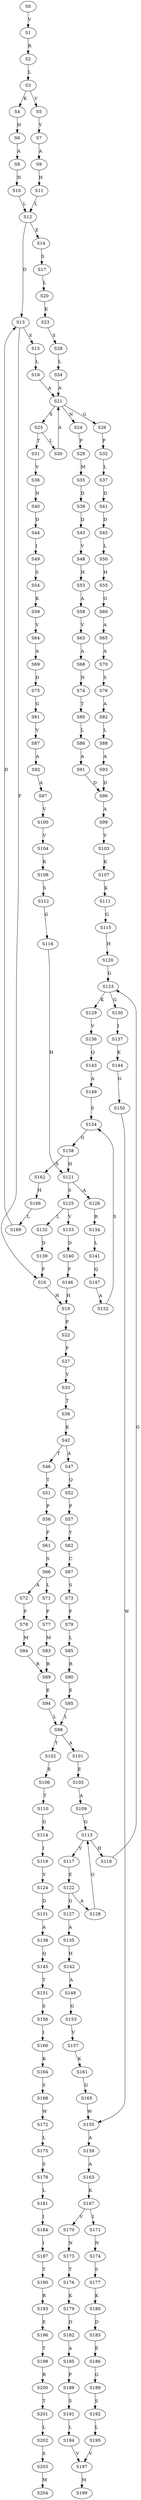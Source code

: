 strict digraph  {
	S0 -> S1 [ label = V ];
	S1 -> S2 [ label = R ];
	S2 -> S3 [ label = L ];
	S3 -> S4 [ label = K ];
	S3 -> S5 [ label = V ];
	S4 -> S6 [ label = H ];
	S5 -> S7 [ label = Y ];
	S6 -> S8 [ label = A ];
	S7 -> S9 [ label = A ];
	S8 -> S10 [ label = H ];
	S9 -> S11 [ label = H ];
	S10 -> S12 [ label = L ];
	S11 -> S12 [ label = L ];
	S12 -> S13 [ label = D ];
	S12 -> S14 [ label = E ];
	S13 -> S15 [ label = S ];
	S13 -> S16 [ label = F ];
	S14 -> S17 [ label = S ];
	S15 -> S18 [ label = L ];
	S16 -> S19 [ label = H ];
	S17 -> S20 [ label = L ];
	S18 -> S21 [ label = A ];
	S19 -> S22 [ label = P ];
	S20 -> S23 [ label = K ];
	S21 -> S24 [ label = N ];
	S21 -> S25 [ label = S ];
	S21 -> S26 [ label = G ];
	S22 -> S27 [ label = F ];
	S23 -> S28 [ label = S ];
	S24 -> S29 [ label = P ];
	S25 -> S30 [ label = L ];
	S25 -> S31 [ label = T ];
	S26 -> S32 [ label = P ];
	S27 -> S33 [ label = Y ];
	S28 -> S34 [ label = L ];
	S29 -> S35 [ label = M ];
	S30 -> S21 [ label = A ];
	S31 -> S36 [ label = V ];
	S32 -> S37 [ label = L ];
	S33 -> S38 [ label = T ];
	S34 -> S21 [ label = A ];
	S35 -> S39 [ label = D ];
	S36 -> S40 [ label = N ];
	S37 -> S41 [ label = D ];
	S38 -> S42 [ label = K ];
	S39 -> S43 [ label = D ];
	S40 -> S44 [ label = D ];
	S41 -> S45 [ label = D ];
	S42 -> S46 [ label = T ];
	S42 -> S47 [ label = A ];
	S43 -> S48 [ label = V ];
	S44 -> S49 [ label = I ];
	S45 -> S50 [ label = L ];
	S46 -> S51 [ label = T ];
	S47 -> S52 [ label = Q ];
	S48 -> S53 [ label = H ];
	S49 -> S54 [ label = S ];
	S50 -> S55 [ label = H ];
	S51 -> S56 [ label = P ];
	S52 -> S57 [ label = P ];
	S53 -> S58 [ label = A ];
	S54 -> S59 [ label = K ];
	S55 -> S60 [ label = G ];
	S56 -> S61 [ label = F ];
	S57 -> S62 [ label = Y ];
	S58 -> S63 [ label = V ];
	S59 -> S64 [ label = V ];
	S60 -> S65 [ label = A ];
	S61 -> S66 [ label = S ];
	S62 -> S67 [ label = C ];
	S63 -> S68 [ label = A ];
	S64 -> S69 [ label = A ];
	S65 -> S70 [ label = A ];
	S66 -> S71 [ label = L ];
	S66 -> S72 [ label = A ];
	S67 -> S73 [ label = S ];
	S68 -> S74 [ label = N ];
	S69 -> S75 [ label = D ];
	S70 -> S76 [ label = S ];
	S71 -> S77 [ label = F ];
	S72 -> S78 [ label = F ];
	S73 -> S79 [ label = F ];
	S74 -> S80 [ label = T ];
	S75 -> S81 [ label = G ];
	S76 -> S82 [ label = A ];
	S77 -> S83 [ label = M ];
	S78 -> S84 [ label = M ];
	S79 -> S85 [ label = L ];
	S80 -> S86 [ label = L ];
	S81 -> S87 [ label = V ];
	S82 -> S88 [ label = L ];
	S83 -> S89 [ label = R ];
	S84 -> S89 [ label = R ];
	S85 -> S90 [ label = R ];
	S86 -> S91 [ label = A ];
	S87 -> S92 [ label = A ];
	S88 -> S93 [ label = A ];
	S89 -> S94 [ label = E ];
	S90 -> S95 [ label = E ];
	S91 -> S96 [ label = D ];
	S92 -> S97 [ label = A ];
	S93 -> S96 [ label = D ];
	S94 -> S98 [ label = L ];
	S95 -> S98 [ label = L ];
	S96 -> S99 [ label = A ];
	S97 -> S100 [ label = V ];
	S98 -> S101 [ label = A ];
	S98 -> S102 [ label = T ];
	S99 -> S103 [ label = V ];
	S100 -> S104 [ label = V ];
	S101 -> S105 [ label = E ];
	S102 -> S106 [ label = E ];
	S103 -> S107 [ label = K ];
	S104 -> S108 [ label = K ];
	S105 -> S109 [ label = A ];
	S106 -> S110 [ label = T ];
	S107 -> S111 [ label = K ];
	S108 -> S112 [ label = S ];
	S109 -> S113 [ label = G ];
	S110 -> S114 [ label = G ];
	S111 -> S115 [ label = G ];
	S112 -> S116 [ label = G ];
	S113 -> S117 [ label = Y ];
	S113 -> S118 [ label = H ];
	S114 -> S119 [ label = I ];
	S115 -> S120 [ label = H ];
	S116 -> S121 [ label = H ];
	S117 -> S122 [ label = E ];
	S118 -> S123 [ label = G ];
	S119 -> S124 [ label = V ];
	S120 -> S123 [ label = G ];
	S121 -> S125 [ label = S ];
	S121 -> S126 [ label = A ];
	S122 -> S127 [ label = G ];
	S122 -> S128 [ label = A ];
	S123 -> S129 [ label = K ];
	S123 -> S130 [ label = G ];
	S124 -> S131 [ label = D ];
	S125 -> S132 [ label = L ];
	S125 -> S133 [ label = V ];
	S126 -> S134 [ label = R ];
	S127 -> S135 [ label = A ];
	S128 -> S113 [ label = G ];
	S129 -> S136 [ label = V ];
	S130 -> S137 [ label = I ];
	S131 -> S138 [ label = A ];
	S132 -> S139 [ label = D ];
	S133 -> S140 [ label = D ];
	S134 -> S141 [ label = L ];
	S135 -> S142 [ label = H ];
	S136 -> S143 [ label = Q ];
	S137 -> S144 [ label = K ];
	S138 -> S145 [ label = Q ];
	S139 -> S16 [ label = F ];
	S140 -> S146 [ label = F ];
	S141 -> S147 [ label = Q ];
	S142 -> S148 [ label = A ];
	S143 -> S149 [ label = A ];
	S144 -> S150 [ label = G ];
	S145 -> S151 [ label = T ];
	S146 -> S19 [ label = H ];
	S147 -> S152 [ label = A ];
	S148 -> S153 [ label = G ];
	S149 -> S154 [ label = S ];
	S150 -> S155 [ label = W ];
	S151 -> S156 [ label = S ];
	S152 -> S154 [ label = S ];
	S153 -> S157 [ label = V ];
	S154 -> S158 [ label = G ];
	S155 -> S159 [ label = A ];
	S156 -> S160 [ label = I ];
	S157 -> S161 [ label = K ];
	S158 -> S121 [ label = H ];
	S158 -> S162 [ label = S ];
	S159 -> S163 [ label = A ];
	S160 -> S164 [ label = K ];
	S161 -> S165 [ label = G ];
	S162 -> S166 [ label = H ];
	S163 -> S167 [ label = K ];
	S164 -> S168 [ label = S ];
	S165 -> S155 [ label = W ];
	S166 -> S169 [ label = L ];
	S167 -> S170 [ label = V ];
	S167 -> S171 [ label = I ];
	S168 -> S172 [ label = W ];
	S169 -> S13 [ label = D ];
	S170 -> S173 [ label = N ];
	S171 -> S174 [ label = N ];
	S172 -> S175 [ label = L ];
	S173 -> S176 [ label = T ];
	S174 -> S177 [ label = S ];
	S175 -> S178 [ label = S ];
	S176 -> S179 [ label = K ];
	S177 -> S180 [ label = K ];
	S178 -> S181 [ label = L ];
	S179 -> S182 [ label = D ];
	S180 -> S183 [ label = D ];
	S181 -> S184 [ label = I ];
	S182 -> S185 [ label = A ];
	S183 -> S186 [ label = E ];
	S184 -> S187 [ label = I ];
	S185 -> S188 [ label = P ];
	S186 -> S189 [ label = G ];
	S187 -> S190 [ label = T ];
	S188 -> S191 [ label = S ];
	S189 -> S192 [ label = S ];
	S190 -> S193 [ label = R ];
	S191 -> S194 [ label = L ];
	S192 -> S195 [ label = L ];
	S193 -> S196 [ label = E ];
	S194 -> S197 [ label = V ];
	S195 -> S197 [ label = V ];
	S196 -> S198 [ label = T ];
	S197 -> S199 [ label = M ];
	S198 -> S200 [ label = R ];
	S200 -> S201 [ label = T ];
	S201 -> S202 [ label = L ];
	S202 -> S203 [ label = S ];
	S203 -> S204 [ label = M ];
}
